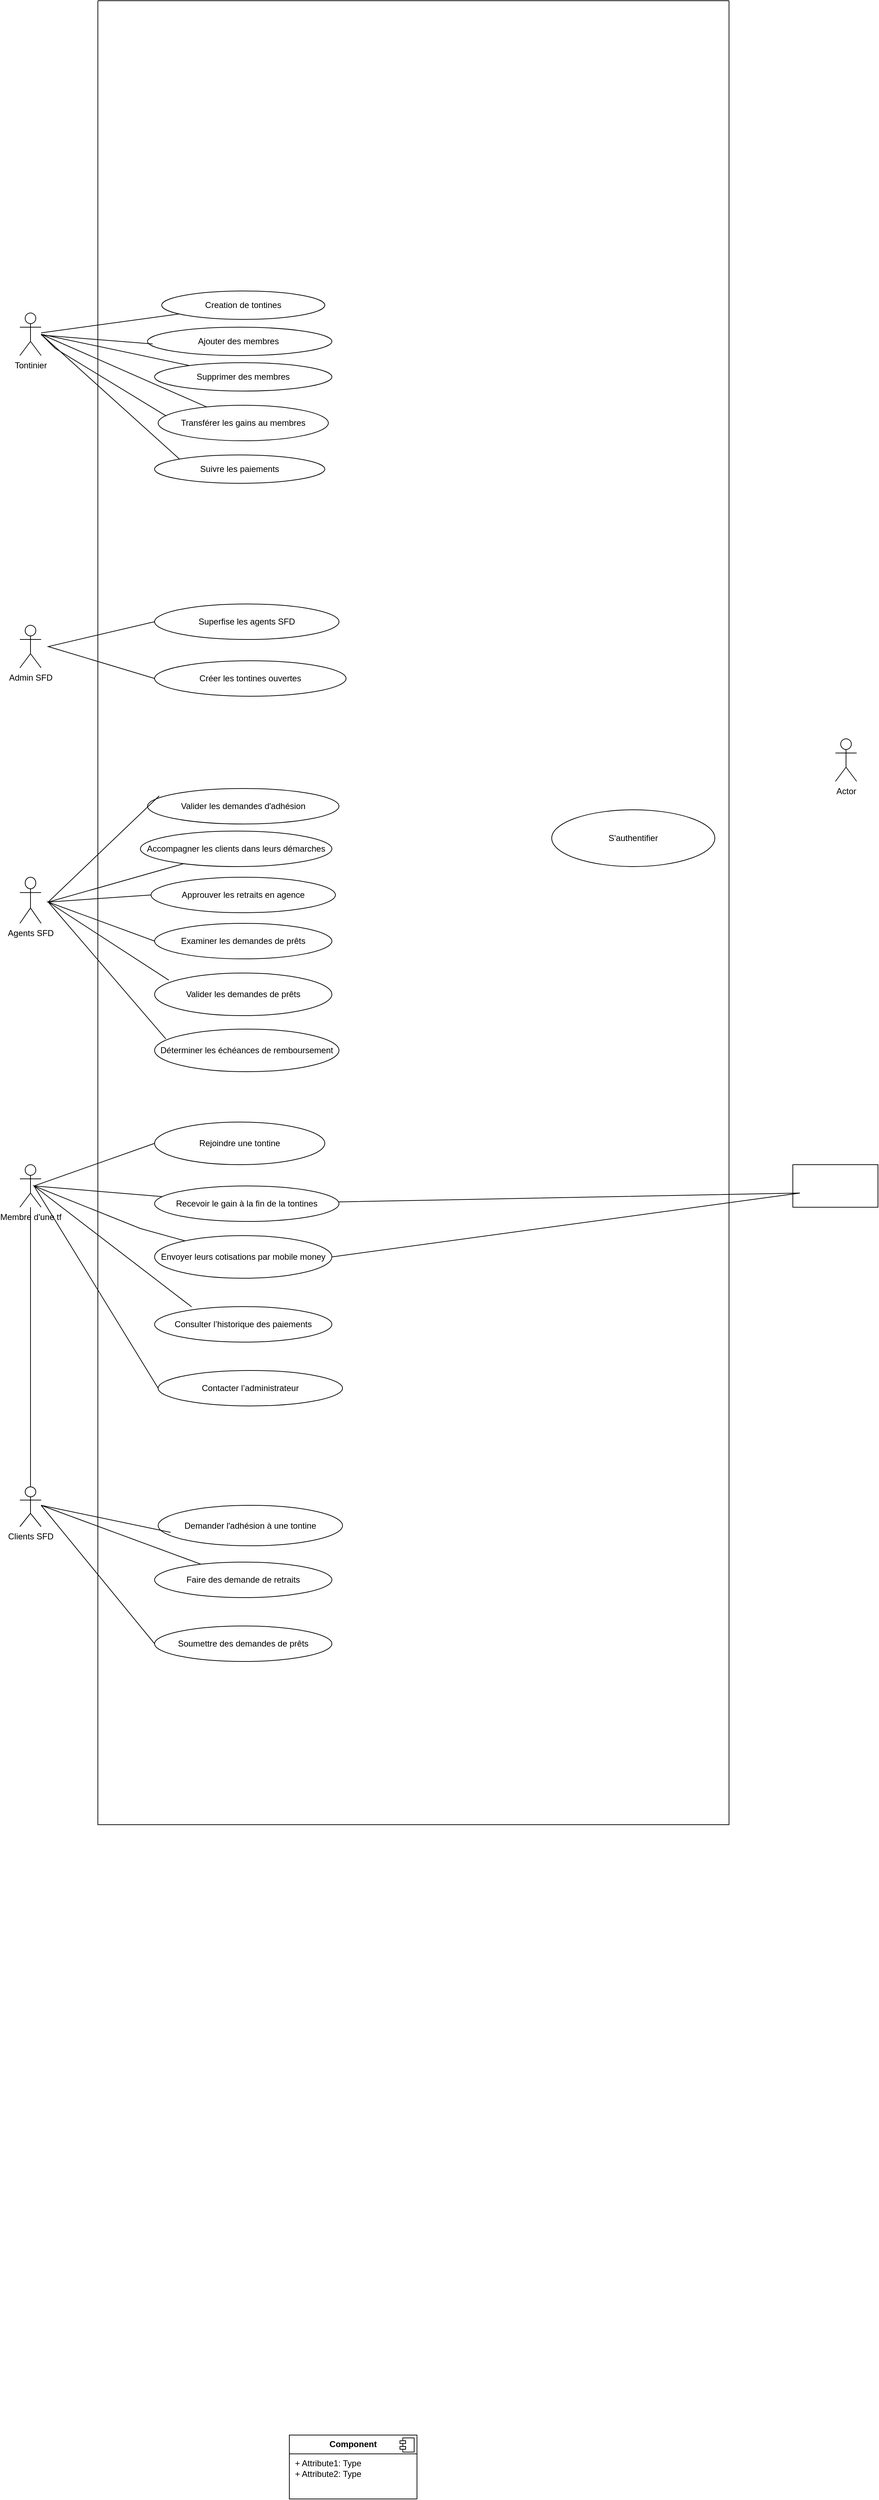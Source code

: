 <mxfile version="26.2.14">
  <diagram name="Page-1" id="9ASTcxxGZP_0_zDkPB7L">
    <mxGraphModel dx="3804" dy="2789" grid="1" gridSize="10" guides="1" tooltips="1" connect="1" arrows="1" fold="1" page="1" pageScale="1" pageWidth="827" pageHeight="1169" math="0" shadow="0">
      <root>
        <mxCell id="0" />
        <mxCell id="1" parent="0" />
        <mxCell id="wpaXnWZzyjByHTewyBcY-1" value="Creation de tontines" style="ellipse;whiteSpace=wrap;html=1;" vertex="1" parent="1">
          <mxGeometry x="10" y="69" width="230" height="40" as="geometry" />
        </mxCell>
        <mxCell id="wpaXnWZzyjByHTewyBcY-2" value="Admin SFD" style="shape=umlActor;verticalLabelPosition=bottom;verticalAlign=top;html=1;outlineConnect=0;" vertex="1" parent="1">
          <mxGeometry x="-190" y="540" width="30" height="60" as="geometry" />
        </mxCell>
        <mxCell id="wpaXnWZzyjByHTewyBcY-3" value="Tontinier&lt;div&gt;&lt;br&gt;&lt;/div&gt;" style="shape=umlActor;verticalLabelPosition=bottom;verticalAlign=top;html=1;outlineConnect=0;" vertex="1" parent="1">
          <mxGeometry x="-190" y="100" width="30" height="60" as="geometry" />
        </mxCell>
        <mxCell id="wpaXnWZzyjByHTewyBcY-12" value="Supprimer des membres" style="ellipse;whiteSpace=wrap;html=1;" vertex="1" parent="1">
          <mxGeometry y="170" width="250" height="40" as="geometry" />
        </mxCell>
        <mxCell id="wpaXnWZzyjByHTewyBcY-13" value="Ajouter des membres&amp;nbsp;" style="ellipse;whiteSpace=wrap;html=1;" vertex="1" parent="1">
          <mxGeometry x="-10" y="120" width="260" height="40" as="geometry" />
        </mxCell>
        <mxCell id="wpaXnWZzyjByHTewyBcY-14" value="Transférer les gains au membres" style="ellipse;whiteSpace=wrap;html=1;" vertex="1" parent="1">
          <mxGeometry x="5" y="230" width="240" height="50" as="geometry" />
        </mxCell>
        <mxCell id="wpaXnWZzyjByHTewyBcY-26" value="" style="endArrow=none;html=1;rounded=0;" edge="1" parent="1" source="wpaXnWZzyjByHTewyBcY-3" target="wpaXnWZzyjByHTewyBcY-1">
          <mxGeometry width="50" height="50" relative="1" as="geometry">
            <mxPoint x="-130" y="140" as="sourcePoint" />
            <mxPoint x="-80" y="90" as="targetPoint" />
          </mxGeometry>
        </mxCell>
        <mxCell id="wpaXnWZzyjByHTewyBcY-29" value="" style="endArrow=none;html=1;rounded=0;" edge="1" parent="1" target="wpaXnWZzyjByHTewyBcY-14">
          <mxGeometry width="50" height="50" relative="1" as="geometry">
            <mxPoint x="-160" y="130" as="sourcePoint" />
            <mxPoint x="-80" y="160" as="targetPoint" />
          </mxGeometry>
        </mxCell>
        <mxCell id="wpaXnWZzyjByHTewyBcY-30" value="" style="endArrow=none;html=1;rounded=0;" edge="1" parent="1" target="wpaXnWZzyjByHTewyBcY-12">
          <mxGeometry width="50" height="50" relative="1" as="geometry">
            <mxPoint x="-160" y="130" as="sourcePoint" />
            <mxPoint x="-90" y="160" as="targetPoint" />
          </mxGeometry>
        </mxCell>
        <mxCell id="wpaXnWZzyjByHTewyBcY-31" value="" style="endArrow=none;html=1;rounded=0;entryX=0.028;entryY=0.59;entryDx=0;entryDy=0;entryPerimeter=0;" edge="1" parent="1" source="wpaXnWZzyjByHTewyBcY-3" target="wpaXnWZzyjByHTewyBcY-13">
          <mxGeometry width="50" height="50" relative="1" as="geometry">
            <mxPoint x="-110" y="190" as="sourcePoint" />
            <mxPoint x="-60" y="140" as="targetPoint" />
          </mxGeometry>
        </mxCell>
        <mxCell id="wpaXnWZzyjByHTewyBcY-34" value="Superfise les agents SFD" style="ellipse;whiteSpace=wrap;html=1;" vertex="1" parent="1">
          <mxGeometry y="510" width="260" height="50" as="geometry" />
        </mxCell>
        <mxCell id="wpaXnWZzyjByHTewyBcY-35" value="Examiner les demandes de prêts" style="ellipse;whiteSpace=wrap;html=1;direction=west;" vertex="1" parent="1">
          <mxGeometry y="960" width="250" height="50" as="geometry" />
        </mxCell>
        <mxCell id="wpaXnWZzyjByHTewyBcY-36" value="Suivre les paiements" style="ellipse;whiteSpace=wrap;html=1;" vertex="1" parent="1">
          <mxGeometry y="300" width="240" height="40" as="geometry" />
        </mxCell>
        <mxCell id="wpaXnWZzyjByHTewyBcY-37" value="Créer les tontines ouvertes" style="ellipse;whiteSpace=wrap;html=1;" vertex="1" parent="1">
          <mxGeometry y="590" width="270" height="50" as="geometry" />
        </mxCell>
        <mxCell id="wpaXnWZzyjByHTewyBcY-40" value="" style="endArrow=none;html=1;rounded=0;entryX=0.048;entryY=0.304;entryDx=0;entryDy=0;entryPerimeter=0;" edge="1" parent="1" target="wpaXnWZzyjByHTewyBcY-14">
          <mxGeometry width="50" height="50" relative="1" as="geometry">
            <mxPoint x="-160" y="130" as="sourcePoint" />
            <mxPoint x="160" y="220" as="targetPoint" />
            <Array as="points">
              <mxPoint x="-140" y="150" />
            </Array>
          </mxGeometry>
        </mxCell>
        <mxCell id="wpaXnWZzyjByHTewyBcY-41" value="" style="endArrow=none;html=1;rounded=0;entryX=0;entryY=0;entryDx=0;entryDy=0;" edge="1" parent="1" target="wpaXnWZzyjByHTewyBcY-36">
          <mxGeometry width="50" height="50" relative="1" as="geometry">
            <mxPoint x="-160" y="130" as="sourcePoint" />
            <mxPoint x="160" y="310" as="targetPoint" />
          </mxGeometry>
        </mxCell>
        <mxCell id="wpaXnWZzyjByHTewyBcY-44" value="Approuver les retraits en agence" style="ellipse;whiteSpace=wrap;html=1;" vertex="1" parent="1">
          <mxGeometry x="-5" y="895" width="260" height="50" as="geometry" />
        </mxCell>
        <mxCell id="wpaXnWZzyjByHTewyBcY-45" value="Accompagner les clients dans leurs démarches" style="ellipse;whiteSpace=wrap;html=1;" vertex="1" parent="1">
          <mxGeometry x="-20" y="830" width="270" height="50" as="geometry" />
        </mxCell>
        <mxCell id="wpaXnWZzyjByHTewyBcY-46" value="Valider les demandes d&#39;adhésion" style="ellipse;whiteSpace=wrap;html=1;" vertex="1" parent="1">
          <mxGeometry x="-10" y="770" width="270" height="50" as="geometry" />
        </mxCell>
        <mxCell id="wpaXnWZzyjByHTewyBcY-47" value="Valider les demandes de prêts" style="ellipse;whiteSpace=wrap;html=1;" vertex="1" parent="1">
          <mxGeometry y="1030" width="250" height="60" as="geometry" />
        </mxCell>
        <mxCell id="wpaXnWZzyjByHTewyBcY-48" value="Déterminer les échéances de remboursement" style="ellipse;whiteSpace=wrap;html=1;" vertex="1" parent="1">
          <mxGeometry y="1109" width="260" height="60" as="geometry" />
        </mxCell>
        <mxCell id="wpaXnWZzyjByHTewyBcY-50" value="" style="endArrow=none;html=1;rounded=0;entryX=0.061;entryY=0.208;entryDx=0;entryDy=0;entryPerimeter=0;" edge="1" parent="1" source="wpaXnWZzyjByHTewyBcY-45" target="wpaXnWZzyjByHTewyBcY-46">
          <mxGeometry width="50" height="50" relative="1" as="geometry">
            <mxPoint x="220" y="830" as="sourcePoint" />
            <mxPoint x="270" y="780" as="targetPoint" />
            <Array as="points">
              <mxPoint x="-150" y="930" />
            </Array>
          </mxGeometry>
        </mxCell>
        <mxCell id="wpaXnWZzyjByHTewyBcY-51" value="" style="endArrow=none;html=1;rounded=0;entryX=0;entryY=0.5;entryDx=0;entryDy=0;" edge="1" parent="1" target="wpaXnWZzyjByHTewyBcY-44">
          <mxGeometry width="50" height="50" relative="1" as="geometry">
            <mxPoint x="-150" y="930" as="sourcePoint" />
            <mxPoint x="-70" y="905" as="targetPoint" />
          </mxGeometry>
        </mxCell>
        <mxCell id="wpaXnWZzyjByHTewyBcY-52" value="" style="endArrow=none;html=1;rounded=0;entryX=1;entryY=0.5;entryDx=0;entryDy=0;" edge="1" parent="1" target="wpaXnWZzyjByHTewyBcY-35">
          <mxGeometry width="50" height="50" relative="1" as="geometry">
            <mxPoint x="-150" y="930" as="sourcePoint" />
            <mxPoint x="-50" y="860" as="targetPoint" />
          </mxGeometry>
        </mxCell>
        <mxCell id="wpaXnWZzyjByHTewyBcY-53" value="" style="endArrow=none;html=1;rounded=0;entryX=0;entryY=0.5;entryDx=0;entryDy=0;exitX=0;exitY=0.5;exitDx=0;exitDy=0;" edge="1" parent="1" source="wpaXnWZzyjByHTewyBcY-37" target="wpaXnWZzyjByHTewyBcY-34">
          <mxGeometry width="50" height="50" relative="1" as="geometry">
            <mxPoint x="220" y="830" as="sourcePoint" />
            <mxPoint x="270" y="780" as="targetPoint" />
            <Array as="points">
              <mxPoint x="-150" y="570" />
            </Array>
          </mxGeometry>
        </mxCell>
        <mxCell id="wpaXnWZzyjByHTewyBcY-54" value="Agents SFD" style="shape=umlActor;verticalLabelPosition=bottom;verticalAlign=top;html=1;outlineConnect=0;" vertex="1" parent="1">
          <mxGeometry x="-190" y="895" width="30" height="65" as="geometry" />
        </mxCell>
        <mxCell id="wpaXnWZzyjByHTewyBcY-57" value="" style="endArrow=none;html=1;rounded=0;exitX=0.061;exitY=0.23;exitDx=0;exitDy=0;exitPerimeter=0;entryX=0.08;entryY=0.167;entryDx=0;entryDy=0;entryPerimeter=0;" edge="1" parent="1" source="wpaXnWZzyjByHTewyBcY-48" target="wpaXnWZzyjByHTewyBcY-47">
          <mxGeometry width="50" height="50" relative="1" as="geometry">
            <mxPoint x="140" y="1120" as="sourcePoint" />
            <mxPoint x="190" y="1070" as="targetPoint" />
            <Array as="points">
              <mxPoint x="-150" y="930" />
            </Array>
          </mxGeometry>
        </mxCell>
        <mxCell id="wpaXnWZzyjByHTewyBcY-59" value="Recevoir le gain à la fin de la tontines" style="ellipse;whiteSpace=wrap;html=1;" vertex="1" parent="1">
          <mxGeometry y="1330" width="260" height="50" as="geometry" />
        </mxCell>
        <mxCell id="wpaXnWZzyjByHTewyBcY-60" value="Actor" style="shape=umlActor;verticalLabelPosition=bottom;verticalAlign=top;html=1;outlineConnect=0;" vertex="1" parent="1">
          <mxGeometry x="960" y="700" width="30" height="60" as="geometry" />
        </mxCell>
        <mxCell id="wpaXnWZzyjByHTewyBcY-61" value="Clients SFD" style="shape=umlActor;verticalLabelPosition=bottom;verticalAlign=top;html=1;outlineConnect=0;" vertex="1" parent="1">
          <mxGeometry x="-190" y="1754" width="30" height="56" as="geometry" />
        </mxCell>
        <mxCell id="wpaXnWZzyjByHTewyBcY-62" value="Membre d&#39;une tf" style="shape=umlActor;verticalLabelPosition=bottom;verticalAlign=top;html=1;outlineConnect=0;" vertex="1" parent="1">
          <mxGeometry x="-190" y="1300" width="30" height="60" as="geometry" />
        </mxCell>
        <mxCell id="wpaXnWZzyjByHTewyBcY-64" value="" style="rounded=0;whiteSpace=wrap;html=1;" vertex="1" parent="1">
          <mxGeometry x="900" y="1300" width="120" height="60" as="geometry" />
        </mxCell>
        <mxCell id="wpaXnWZzyjByHTewyBcY-72" value="" style="endArrow=none;html=1;rounded=0;entryX=0.209;entryY=0.008;entryDx=0;entryDy=0;entryPerimeter=0;exitX=0;exitY=0.5;exitDx=0;exitDy=0;" edge="1" parent="1" source="wpaXnWZzyjByHTewyBcY-80" target="wpaXnWZzyjByHTewyBcY-77">
          <mxGeometry width="50" height="50" relative="1" as="geometry">
            <mxPoint x="-190" y="1610" as="sourcePoint" />
            <mxPoint x="-220" y="1490" as="targetPoint" />
            <Array as="points">
              <mxPoint x="-170" y="1330" />
            </Array>
          </mxGeometry>
        </mxCell>
        <mxCell id="wpaXnWZzyjByHTewyBcY-75" value="" style="endArrow=none;html=1;rounded=0;" edge="1" parent="1" target="wpaXnWZzyjByHTewyBcY-59">
          <mxGeometry width="50" height="50" relative="1" as="geometry">
            <mxPoint x="-170" y="1330" as="sourcePoint" />
            <mxPoint x="180" y="1260" as="targetPoint" />
          </mxGeometry>
        </mxCell>
        <mxCell id="wpaXnWZzyjByHTewyBcY-77" value="Consulter l’historique des paiements" style="ellipse;whiteSpace=wrap;html=1;" vertex="1" parent="1">
          <mxGeometry y="1500" width="250" height="50" as="geometry" />
        </mxCell>
        <mxCell id="wpaXnWZzyjByHTewyBcY-81" value="" style="endArrow=none;html=1;rounded=0;" edge="1" parent="1" source="wpaXnWZzyjByHTewyBcY-61" target="wpaXnWZzyjByHTewyBcY-62">
          <mxGeometry width="50" height="50" relative="1" as="geometry">
            <mxPoint x="150" y="1690" as="sourcePoint" />
            <mxPoint x="200" y="1640" as="targetPoint" />
          </mxGeometry>
        </mxCell>
        <mxCell id="wpaXnWZzyjByHTewyBcY-88" value="" style="endArrow=none;html=1;rounded=0;entryX=0;entryY=0.5;entryDx=0;entryDy=0;" edge="1" parent="1" target="wpaXnWZzyjByHTewyBcY-86">
          <mxGeometry width="50" height="50" relative="1" as="geometry">
            <mxPoint x="-160" y="1780" as="sourcePoint" />
            <mxPoint x="340" y="1890" as="targetPoint" />
          </mxGeometry>
        </mxCell>
        <mxCell id="wpaXnWZzyjByHTewyBcY-89" value="" style="endArrow=none;html=1;rounded=0;exitX=1;exitY=0.5;exitDx=0;exitDy=0;" edge="1" parent="1" source="wpaXnWZzyjByHTewyBcY-58" target="wpaXnWZzyjByHTewyBcY-59">
          <mxGeometry width="50" height="50" relative="1" as="geometry">
            <mxPoint x="500" y="1540" as="sourcePoint" />
            <mxPoint x="550" y="1490" as="targetPoint" />
            <Array as="points">
              <mxPoint x="910" y="1340" />
            </Array>
          </mxGeometry>
        </mxCell>
        <mxCell id="wpaXnWZzyjByHTewyBcY-82" value="Demander l&#39;adhésion à une tontine" style="ellipse;whiteSpace=wrap;html=1;" vertex="1" parent="1">
          <mxGeometry x="5" y="1780" width="260" height="57" as="geometry" />
        </mxCell>
        <mxCell id="wpaXnWZzyjByHTewyBcY-87" value="" style="endArrow=none;html=1;rounded=0;entryX=0.068;entryY=0.669;entryDx=0;entryDy=0;entryPerimeter=0;" edge="1" parent="1" source="wpaXnWZzyjByHTewyBcY-85" target="wpaXnWZzyjByHTewyBcY-82">
          <mxGeometry width="50" height="50" relative="1" as="geometry">
            <mxPoint x="290" y="1680" as="sourcePoint" />
            <mxPoint x="340" y="1630" as="targetPoint" />
            <Array as="points">
              <mxPoint x="-160" y="1780" />
            </Array>
          </mxGeometry>
        </mxCell>
        <mxCell id="wpaXnWZzyjByHTewyBcY-85" value="Faire des demande de retraits" style="ellipse;whiteSpace=wrap;html=1;" vertex="1" parent="1">
          <mxGeometry y="1860" width="250" height="50" as="geometry" />
        </mxCell>
        <mxCell id="wpaXnWZzyjByHTewyBcY-86" value="Soumettre des demandes de prêts" style="ellipse;whiteSpace=wrap;html=1;" vertex="1" parent="1">
          <mxGeometry y="1950" width="250" height="50" as="geometry" />
        </mxCell>
        <mxCell id="wpaXnWZzyjByHTewyBcY-73" value="Rejoindre une tontine" style="ellipse;whiteSpace=wrap;html=1;" vertex="1" parent="1">
          <mxGeometry y="1240" width="240" height="60" as="geometry" />
        </mxCell>
        <mxCell id="wpaXnWZzyjByHTewyBcY-74" value="" style="endArrow=none;html=1;rounded=0;entryX=0;entryY=0.5;entryDx=0;entryDy=0;" edge="1" parent="1" source="wpaXnWZzyjByHTewyBcY-58" target="wpaXnWZzyjByHTewyBcY-73">
          <mxGeometry width="50" height="50" relative="1" as="geometry">
            <mxPoint x="120" y="1310" as="sourcePoint" />
            <mxPoint x="-20" y="1300" as="targetPoint" />
            <Array as="points">
              <mxPoint x="-20" y="1390" />
              <mxPoint x="-170" y="1330" />
            </Array>
          </mxGeometry>
        </mxCell>
        <mxCell id="wpaXnWZzyjByHTewyBcY-58" value="Envoyer leurs cotisations par mobile money" style="ellipse;whiteSpace=wrap;html=1;" vertex="1" parent="1">
          <mxGeometry y="1400" width="250" height="60" as="geometry" />
        </mxCell>
        <mxCell id="wpaXnWZzyjByHTewyBcY-80" value="Contacter l’administrateur" style="ellipse;whiteSpace=wrap;html=1;" vertex="1" parent="1">
          <mxGeometry x="5" y="1590" width="260" height="50" as="geometry" />
        </mxCell>
        <mxCell id="wpaXnWZzyjByHTewyBcY-93" value="S&#39;authentifier" style="ellipse;whiteSpace=wrap;html=1;" vertex="1" parent="1">
          <mxGeometry x="560" y="800" width="230" height="80" as="geometry" />
        </mxCell>
        <mxCell id="wpaXnWZzyjByHTewyBcY-96" value="" style="swimlane;startSize=0;" vertex="1" parent="1">
          <mxGeometry x="-80" y="-340" width="890" height="2570" as="geometry" />
        </mxCell>
        <mxCell id="wpaXnWZzyjByHTewyBcY-97" value="&lt;p style=&quot;margin:0px;margin-top:6px;text-align:center;&quot;&gt;&lt;b&gt;Component&lt;/b&gt;&lt;/p&gt;&lt;hr size=&quot;1&quot; style=&quot;border-style:solid;&quot;/&gt;&lt;p style=&quot;margin:0px;margin-left:8px;&quot;&gt;+ Attribute1: Type&lt;br/&gt;+ Attribute2: Type&lt;/p&gt;" style="align=left;overflow=fill;html=1;dropTarget=0;whiteSpace=wrap;" vertex="1" parent="1">
          <mxGeometry x="190" y="3090" width="180" height="90" as="geometry" />
        </mxCell>
        <mxCell id="wpaXnWZzyjByHTewyBcY-98" value="" style="shape=component;jettyWidth=8;jettyHeight=4;" vertex="1" parent="wpaXnWZzyjByHTewyBcY-97">
          <mxGeometry x="1" width="20" height="20" relative="1" as="geometry">
            <mxPoint x="-24" y="4" as="offset" />
          </mxGeometry>
        </mxCell>
      </root>
    </mxGraphModel>
  </diagram>
</mxfile>
